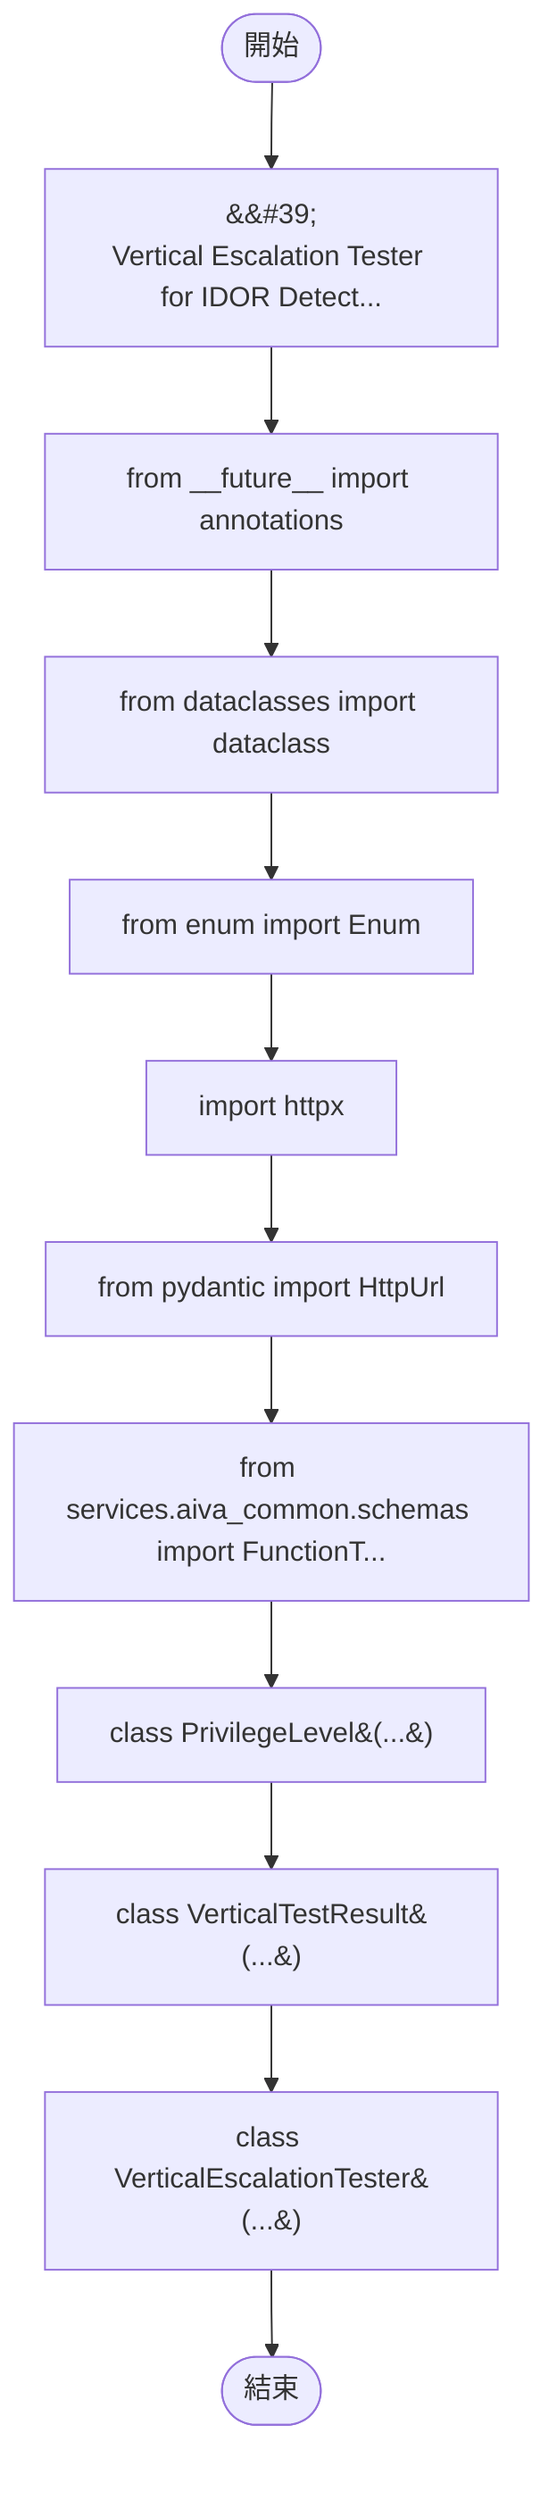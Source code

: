 flowchart TB
    n1([開始])
    n2([結束])
    n3[&amp;&#35;39;\nVertical Escalation Tester for IDOR Detect...]
    n4[from __future__ import annotations]
    n5[from dataclasses import dataclass]
    n6[from enum import Enum]
    n7[import httpx]
    n8[from pydantic import HttpUrl]
    n9[from services.aiva_common.schemas import FunctionT...]
    n10[class PrivilegeLevel&#40;...&#41;]
    n11[class VerticalTestResult&#40;...&#41;]
    n12[class VerticalEscalationTester&#40;...&#41;]
    n1 --> n3
    n3 --> n4
    n4 --> n5
    n5 --> n6
    n6 --> n7
    n7 --> n8
    n8 --> n9
    n9 --> n10
    n10 --> n11
    n11 --> n12
    n12 --> n2